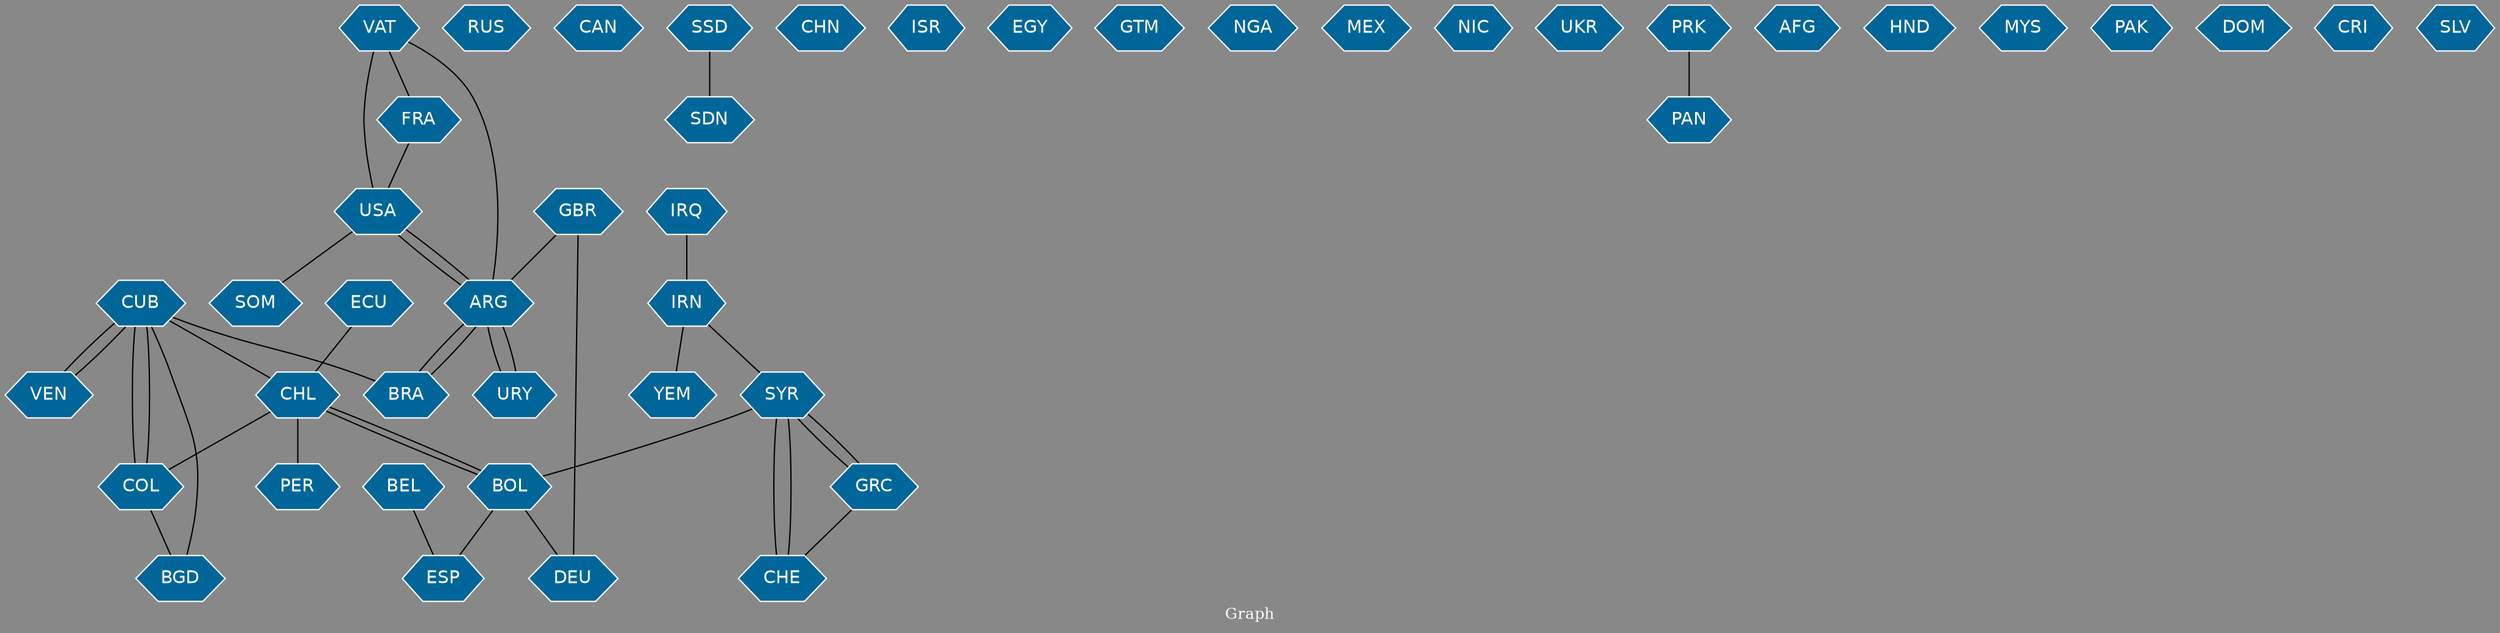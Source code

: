 // Countries together in item graph
graph {
	graph [bgcolor="#888888" fontcolor=white fontsize=12 label="Graph" outputorder=edgesfirst overlap=prism]
	node [color=white fillcolor="#006699" fontcolor=white fontname=Helvetica shape=hexagon style=filled]
	edge [arrowhead=open color=black fontcolor=white fontname=Courier fontsize=12]
		FRA [label=FRA]
		CHL [label=CHL]
		USA [label=USA]
		ARG [label=ARG]
		BRA [label=BRA]
		RUS [label=RUS]
		VEN [label=VEN]
		CUB [label=CUB]
		CAN [label=CAN]
		COL [label=COL]
		SSD [label=SSD]
		SDN [label=SDN]
		CHN [label=CHN]
		PER [label=PER]
		SYR [label=SYR]
		CHE [label=CHE]
		ESP [label=ESP]
		ISR [label=ISR]
		EGY [label=EGY]
		IRQ [label=IRQ]
		GTM [label=GTM]
		NGA [label=NGA]
		BOL [label=BOL]
		MEX [label=MEX]
		URY [label=URY]
		NIC [label=NIC]
		UKR [label=UKR]
		VAT [label=VAT]
		PAN [label=PAN]
		AFG [label=AFG]
		ECU [label=ECU]
		PRK [label=PRK]
		DEU [label=DEU]
		GRC [label=GRC]
		HND [label=HND]
		BEL [label=BEL]
		MYS [label=MYS]
		SOM [label=SOM]
		IRN [label=IRN]
		YEM [label=YEM]
		PAK [label=PAK]
		BGD [label=BGD]
		GBR [label=GBR]
		DOM [label=DOM]
		CRI [label=CRI]
		SLV [label=SLV]
			BOL -- DEU [weight=1]
			VAT -- FRA [weight=1]
			CHL -- PER [weight=3]
			IRQ -- IRN [weight=1]
			COL -- CUB [weight=2]
			SYR -- GRC [weight=1]
			FRA -- USA [weight=1]
			CHL -- COL [weight=1]
			GRC -- SYR [weight=1]
			ARG -- USA [weight=1]
			COL -- BGD [weight=1]
			ECU -- CHL [weight=1]
			CUB -- BRA [weight=1]
			ARG -- BRA [weight=1]
			PRK -- PAN [weight=1]
			CHE -- SYR [weight=1]
			CUB -- COL [weight=1]
			GRC -- CHE [weight=1]
			BGD -- CUB [weight=1]
			USA -- SOM [weight=1]
			CUB -- CHL [weight=1]
			VAT -- USA [weight=2]
			GBR -- DEU [weight=1]
			GBR -- ARG [weight=1]
			VAT -- ARG [weight=1]
			BOL -- ESP [weight=1]
			BOL -- CHL [weight=2]
			SYR -- CHE [weight=2]
			CHL -- BOL [weight=1]
			BEL -- ESP [weight=1]
			IRN -- SYR [weight=1]
			ARG -- URY [weight=1]
			BRA -- ARG [weight=1]
			SYR -- BOL [weight=1]
			SSD -- SDN [weight=2]
			IRN -- YEM [weight=1]
			URY -- ARG [weight=1]
			USA -- ARG [weight=1]
			VEN -- CUB [weight=2]
			CUB -- VEN [weight=1]
}